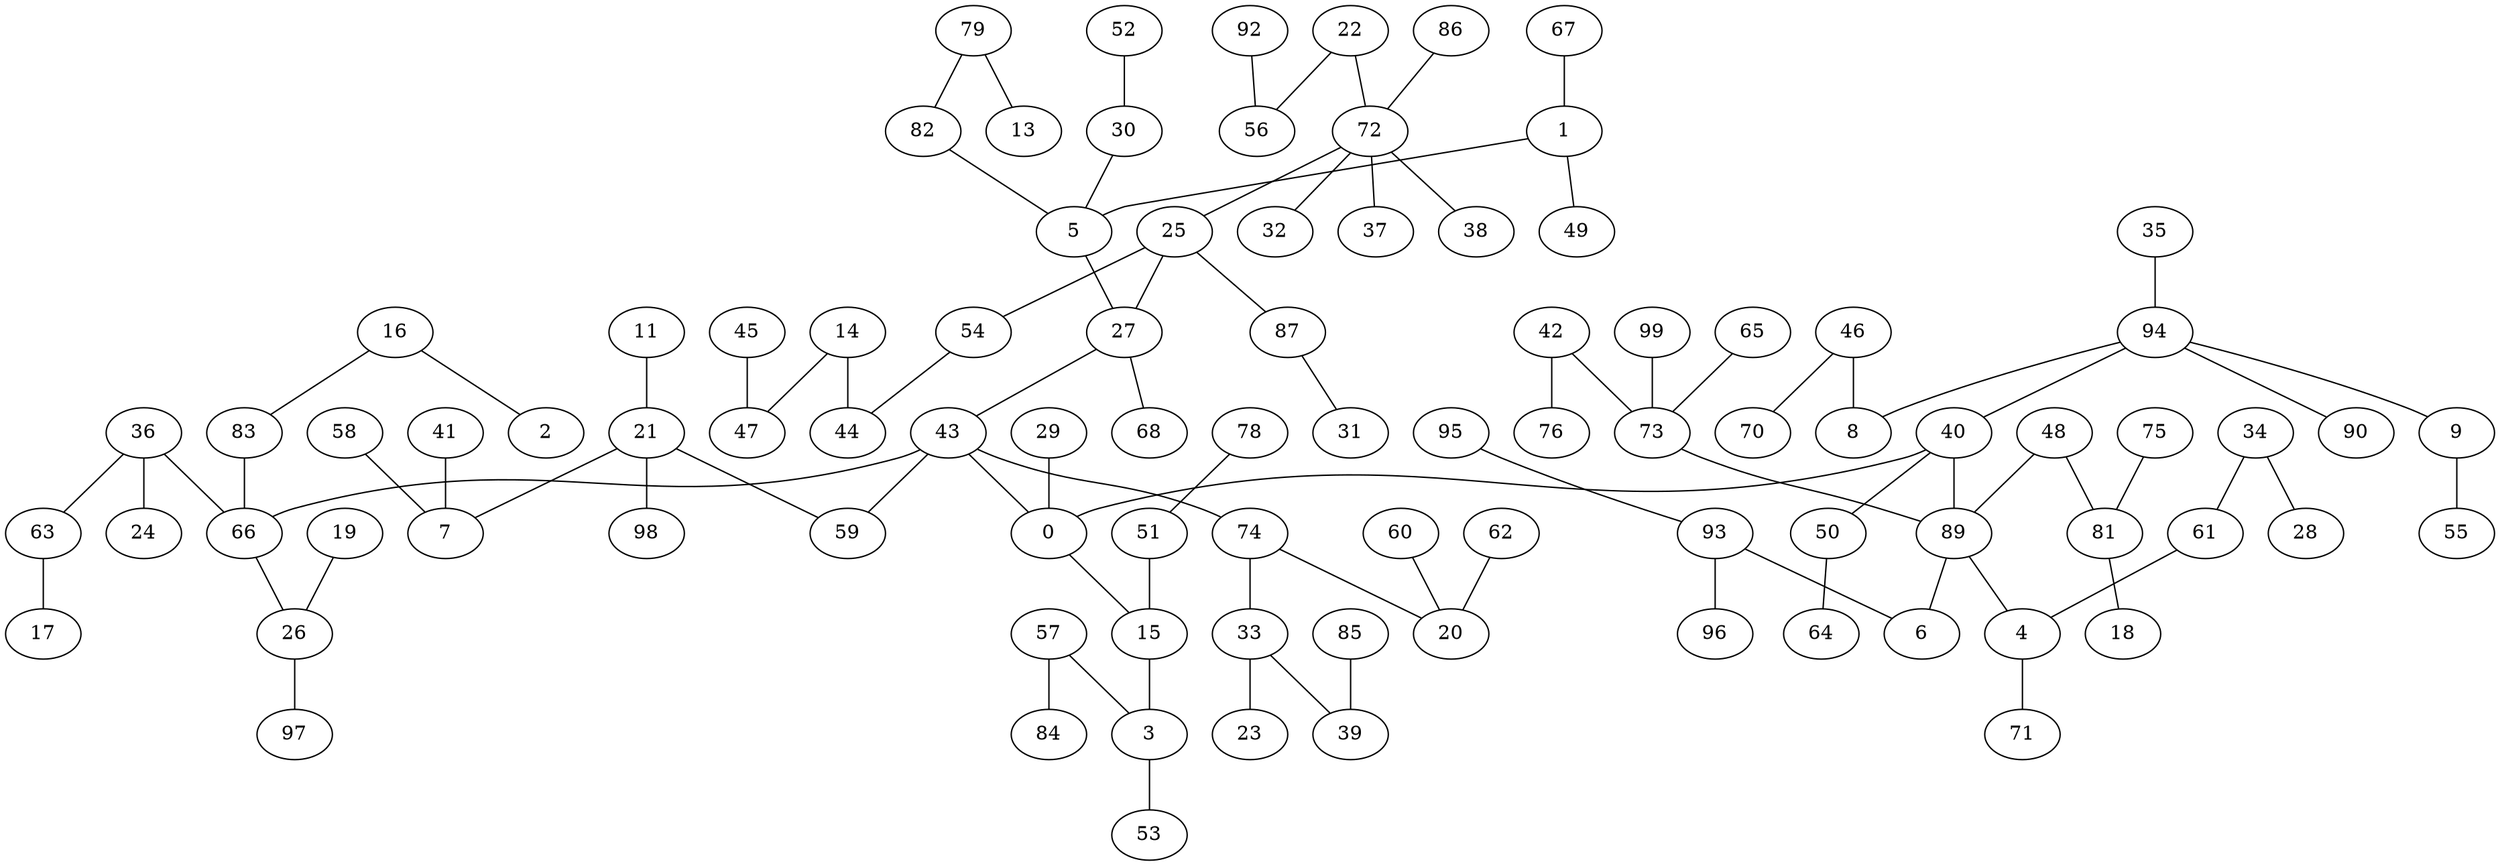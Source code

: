 graph {

29--0   
43--0   
0--15   
40--0   
27--43   
43--66   
43--59   
43--74   
15--3   
51--15   
40--89   
94--40   
40--50   
25--27   
27--68   
5--27   
66--26   
36--66   
83--66   
21--59   
74--20   
74--33   
57--3   
3--53   
78--51   
48--89   
89--6   
73--89   
89--4   
94--90   
35--94   
94--9   
94--8   
50--64   
25--54   
25--87   
72--25   
30--5   
82--5   
1--5   
26--97   
19--26   
36--63   
36--24   
16--83   
21--7   
11--21   
21--98   
60--20   
62--20   
33--23   
33--39   
57--84   
48--81   
93--6   
42--73   
99--73   
65--73   
4--71   
61--4   
9--55   
46--8   
54--44   
87--31   
72--37   
72--38   
86--72   
22--72   
72--32   
52--30   
79--82   
1--49   
67--1   
63--17   
16--2   
41--7   
58--7   
85--39   
81--18   
75--81   
95--93   
93--96   
42--76   
34--61   
46--70   
14--44   
22--56   
79--13   
34--28   
14--47   
92--56   
45--47   
}
